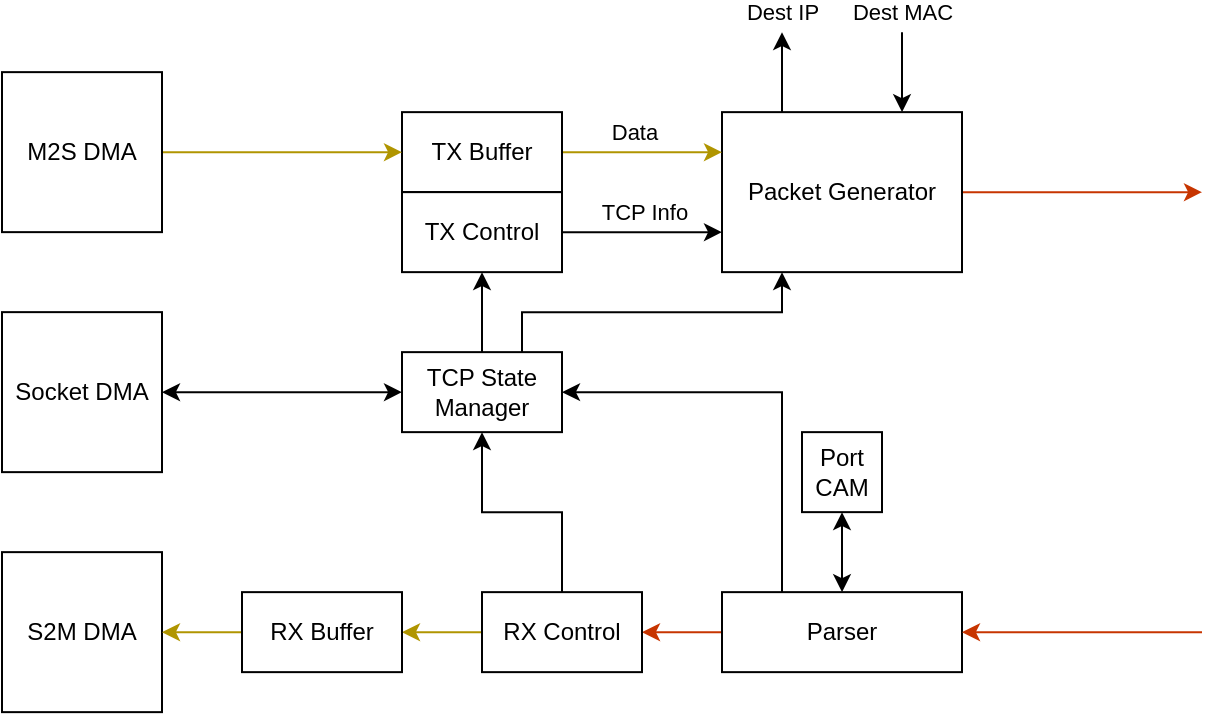 <mxfile version="21.2.8" type="device">
  <diagram name="Page-1" id="8lX2gjxiGhIz8fm0OWgg">
    <mxGraphModel dx="890" dy="611" grid="1" gridSize="10" guides="1" tooltips="1" connect="1" arrows="1" fold="1" page="1" pageScale="1" pageWidth="850" pageHeight="1100" math="0" shadow="0">
      <root>
        <mxCell id="0" />
        <mxCell id="1" parent="0" />
        <mxCell id="wrg5LwrTPFU92yCur-4e-2" style="edgeStyle=orthogonalEdgeStyle;rounded=0;orthogonalLoop=1;jettySize=auto;html=1;fillColor=#fa6800;strokeColor=#C73500;" edge="1" parent="1" source="wrg5LwrTPFU92yCur-4e-1">
          <mxGeometry relative="1" as="geometry">
            <mxPoint x="780" y="360.07" as="targetPoint" />
          </mxGeometry>
        </mxCell>
        <mxCell id="wrg5LwrTPFU92yCur-4e-1" value="Packet Generator" style="rounded=0;whiteSpace=wrap;html=1;" vertex="1" parent="1">
          <mxGeometry x="540" y="320.07" width="120" height="80" as="geometry" />
        </mxCell>
        <mxCell id="wrg5LwrTPFU92yCur-4e-19" value="" style="endArrow=classic;html=1;rounded=0;entryX=0.75;entryY=0;entryDx=0;entryDy=0;" edge="1" parent="1" target="wrg5LwrTPFU92yCur-4e-1">
          <mxGeometry width="50" height="50" relative="1" as="geometry">
            <mxPoint x="630" y="280.07" as="sourcePoint" />
            <mxPoint x="650" y="300.07" as="targetPoint" />
          </mxGeometry>
        </mxCell>
        <mxCell id="wrg5LwrTPFU92yCur-4e-20" value="Dest MAC" style="edgeLabel;html=1;align=center;verticalAlign=middle;resizable=0;points=[];" vertex="1" connectable="0" parent="wrg5LwrTPFU92yCur-4e-19">
          <mxGeometry x="-0.697" relative="1" as="geometry">
            <mxPoint y="-16" as="offset" />
          </mxGeometry>
        </mxCell>
        <mxCell id="wrg5LwrTPFU92yCur-4e-21" value="" style="endArrow=classic;html=1;rounded=0;exitX=0.25;exitY=0;exitDx=0;exitDy=0;" edge="1" parent="1" source="wrg5LwrTPFU92yCur-4e-1">
          <mxGeometry width="50" height="50" relative="1" as="geometry">
            <mxPoint x="600" y="360.07" as="sourcePoint" />
            <mxPoint x="570" y="280.07" as="targetPoint" />
          </mxGeometry>
        </mxCell>
        <mxCell id="wrg5LwrTPFU92yCur-4e-22" value="Dest IP" style="edgeLabel;html=1;align=center;verticalAlign=middle;resizable=0;points=[];" vertex="1" connectable="0" parent="wrg5LwrTPFU92yCur-4e-21">
          <mxGeometry x="0.849" relative="1" as="geometry">
            <mxPoint y="-13" as="offset" />
          </mxGeometry>
        </mxCell>
        <mxCell id="wrg5LwrTPFU92yCur-4e-24" style="edgeStyle=orthogonalEdgeStyle;rounded=0;orthogonalLoop=1;jettySize=auto;html=1;entryX=0;entryY=0.25;entryDx=0;entryDy=0;fillColor=#e3c800;strokeColor=#B09500;" edge="1" parent="1" source="wrg5LwrTPFU92yCur-4e-23" target="wrg5LwrTPFU92yCur-4e-1">
          <mxGeometry relative="1" as="geometry" />
        </mxCell>
        <mxCell id="wrg5LwrTPFU92yCur-4e-26" value="Data" style="edgeLabel;html=1;align=center;verticalAlign=middle;resizable=0;points=[];" vertex="1" connectable="0" parent="wrg5LwrTPFU92yCur-4e-24">
          <mxGeometry x="-0.224" relative="1" as="geometry">
            <mxPoint x="5" y="-10" as="offset" />
          </mxGeometry>
        </mxCell>
        <mxCell id="wrg5LwrTPFU92yCur-4e-23" value="TX Buffer" style="rounded=0;whiteSpace=wrap;html=1;" vertex="1" parent="1">
          <mxGeometry x="380" y="320.07" width="80" height="40" as="geometry" />
        </mxCell>
        <mxCell id="wrg5LwrTPFU92yCur-4e-27" style="edgeStyle=orthogonalEdgeStyle;rounded=0;orthogonalLoop=1;jettySize=auto;html=1;entryX=0;entryY=0.75;entryDx=0;entryDy=0;" edge="1" parent="1" source="wrg5LwrTPFU92yCur-4e-25" target="wrg5LwrTPFU92yCur-4e-1">
          <mxGeometry relative="1" as="geometry" />
        </mxCell>
        <mxCell id="wrg5LwrTPFU92yCur-4e-28" value="TCP Info" style="edgeLabel;html=1;align=center;verticalAlign=middle;resizable=0;points=[];" vertex="1" connectable="0" parent="wrg5LwrTPFU92yCur-4e-27">
          <mxGeometry x="0.215" y="-1" relative="1" as="geometry">
            <mxPoint x="-8" y="-11" as="offset" />
          </mxGeometry>
        </mxCell>
        <mxCell id="wrg5LwrTPFU92yCur-4e-25" value="TX Control" style="rounded=0;whiteSpace=wrap;html=1;" vertex="1" parent="1">
          <mxGeometry x="380" y="360.07" width="80" height="40" as="geometry" />
        </mxCell>
        <mxCell id="wrg5LwrTPFU92yCur-4e-32" style="edgeStyle=orthogonalEdgeStyle;rounded=0;orthogonalLoop=1;jettySize=auto;html=1;entryX=0.5;entryY=1;entryDx=0;entryDy=0;" edge="1" parent="1" source="wrg5LwrTPFU92yCur-4e-29" target="wrg5LwrTPFU92yCur-4e-25">
          <mxGeometry relative="1" as="geometry" />
        </mxCell>
        <mxCell id="wrg5LwrTPFU92yCur-4e-43" style="edgeStyle=orthogonalEdgeStyle;rounded=0;orthogonalLoop=1;jettySize=auto;html=1;exitX=0.75;exitY=0;exitDx=0;exitDy=0;entryX=0.25;entryY=1;entryDx=0;entryDy=0;" edge="1" parent="1" source="wrg5LwrTPFU92yCur-4e-29" target="wrg5LwrTPFU92yCur-4e-1">
          <mxGeometry relative="1" as="geometry" />
        </mxCell>
        <mxCell id="wrg5LwrTPFU92yCur-4e-29" value="TCP State Manager" style="rounded=0;whiteSpace=wrap;html=1;" vertex="1" parent="1">
          <mxGeometry x="380" y="440.07" width="80" height="40" as="geometry" />
        </mxCell>
        <mxCell id="wrg5LwrTPFU92yCur-4e-31" style="edgeStyle=orthogonalEdgeStyle;rounded=0;orthogonalLoop=1;jettySize=auto;html=1;entryX=0;entryY=0.5;entryDx=0;entryDy=0;startArrow=classic;startFill=1;" edge="1" parent="1" source="wrg5LwrTPFU92yCur-4e-30" target="wrg5LwrTPFU92yCur-4e-29">
          <mxGeometry relative="1" as="geometry" />
        </mxCell>
        <mxCell id="wrg5LwrTPFU92yCur-4e-30" value="Socket DMA" style="whiteSpace=wrap;html=1;aspect=fixed;" vertex="1" parent="1">
          <mxGeometry x="180" y="420.07" width="80" height="80" as="geometry" />
        </mxCell>
        <mxCell id="wrg5LwrTPFU92yCur-4e-40" style="edgeStyle=orthogonalEdgeStyle;rounded=0;orthogonalLoop=1;jettySize=auto;html=1;exitX=0.25;exitY=0;exitDx=0;exitDy=0;entryX=1;entryY=0.5;entryDx=0;entryDy=0;" edge="1" parent="1" source="wrg5LwrTPFU92yCur-4e-35" target="wrg5LwrTPFU92yCur-4e-29">
          <mxGeometry relative="1" as="geometry" />
        </mxCell>
        <mxCell id="wrg5LwrTPFU92yCur-4e-51" value="" style="edgeStyle=orthogonalEdgeStyle;rounded=0;orthogonalLoop=1;jettySize=auto;html=1;fillColor=#fa6800;strokeColor=#C73500;" edge="1" parent="1" source="wrg5LwrTPFU92yCur-4e-35" target="wrg5LwrTPFU92yCur-4e-49">
          <mxGeometry relative="1" as="geometry" />
        </mxCell>
        <mxCell id="wrg5LwrTPFU92yCur-4e-35" value="Parser" style="rounded=0;whiteSpace=wrap;html=1;" vertex="1" parent="1">
          <mxGeometry x="540" y="560.07" width="120" height="40" as="geometry" />
        </mxCell>
        <mxCell id="wrg5LwrTPFU92yCur-4e-38" style="edgeStyle=orthogonalEdgeStyle;rounded=0;orthogonalLoop=1;jettySize=auto;html=1;entryX=0.5;entryY=0;entryDx=0;entryDy=0;startArrow=classic;startFill=1;" edge="1" parent="1" source="wrg5LwrTPFU92yCur-4e-37" target="wrg5LwrTPFU92yCur-4e-35">
          <mxGeometry relative="1" as="geometry" />
        </mxCell>
        <mxCell id="wrg5LwrTPFU92yCur-4e-37" value="Port CAM" style="whiteSpace=wrap;html=1;aspect=fixed;" vertex="1" parent="1">
          <mxGeometry x="580" y="480.07" width="40" height="40" as="geometry" />
        </mxCell>
        <mxCell id="wrg5LwrTPFU92yCur-4e-45" value="" style="endArrow=classic;html=1;rounded=0;entryX=1;entryY=0.5;entryDx=0;entryDy=0;fillColor=#fa6800;strokeColor=#C73500;" edge="1" parent="1" target="wrg5LwrTPFU92yCur-4e-35">
          <mxGeometry width="50" height="50" relative="1" as="geometry">
            <mxPoint x="780" y="580.07" as="sourcePoint" />
            <mxPoint x="640" y="420.07" as="targetPoint" />
          </mxGeometry>
        </mxCell>
        <mxCell id="wrg5LwrTPFU92yCur-4e-47" style="edgeStyle=orthogonalEdgeStyle;rounded=0;orthogonalLoop=1;jettySize=auto;html=1;entryX=0;entryY=0.5;entryDx=0;entryDy=0;fillColor=#e3c800;strokeColor=#B09500;" edge="1" parent="1" source="wrg5LwrTPFU92yCur-4e-46" target="wrg5LwrTPFU92yCur-4e-23">
          <mxGeometry relative="1" as="geometry" />
        </mxCell>
        <mxCell id="wrg5LwrTPFU92yCur-4e-46" value="M2S DMA" style="whiteSpace=wrap;html=1;aspect=fixed;" vertex="1" parent="1">
          <mxGeometry x="180" y="300.07" width="80" height="80" as="geometry" />
        </mxCell>
        <mxCell id="wrg5LwrTPFU92yCur-4e-48" value="S2M DMA" style="whiteSpace=wrap;html=1;aspect=fixed;" vertex="1" parent="1">
          <mxGeometry x="180" y="540.07" width="80" height="80" as="geometry" />
        </mxCell>
        <mxCell id="wrg5LwrTPFU92yCur-4e-52" value="" style="edgeStyle=orthogonalEdgeStyle;rounded=0;orthogonalLoop=1;jettySize=auto;html=1;fillColor=#e3c800;strokeColor=#B09500;" edge="1" parent="1" source="wrg5LwrTPFU92yCur-4e-49" target="wrg5LwrTPFU92yCur-4e-50">
          <mxGeometry relative="1" as="geometry" />
        </mxCell>
        <mxCell id="wrg5LwrTPFU92yCur-4e-54" style="edgeStyle=orthogonalEdgeStyle;rounded=0;orthogonalLoop=1;jettySize=auto;html=1;entryX=0.5;entryY=1;entryDx=0;entryDy=0;" edge="1" parent="1" source="wrg5LwrTPFU92yCur-4e-49" target="wrg5LwrTPFU92yCur-4e-29">
          <mxGeometry relative="1" as="geometry" />
        </mxCell>
        <mxCell id="wrg5LwrTPFU92yCur-4e-49" value="RX Control" style="rounded=0;whiteSpace=wrap;html=1;" vertex="1" parent="1">
          <mxGeometry x="420" y="560.07" width="80" height="40" as="geometry" />
        </mxCell>
        <mxCell id="wrg5LwrTPFU92yCur-4e-53" value="" style="edgeStyle=orthogonalEdgeStyle;rounded=0;orthogonalLoop=1;jettySize=auto;html=1;fillColor=#e3c800;strokeColor=#B09500;" edge="1" parent="1" source="wrg5LwrTPFU92yCur-4e-50" target="wrg5LwrTPFU92yCur-4e-48">
          <mxGeometry relative="1" as="geometry" />
        </mxCell>
        <mxCell id="wrg5LwrTPFU92yCur-4e-50" value="RX Buffer" style="rounded=0;whiteSpace=wrap;html=1;" vertex="1" parent="1">
          <mxGeometry x="300" y="560.07" width="80" height="40" as="geometry" />
        </mxCell>
      </root>
    </mxGraphModel>
  </diagram>
</mxfile>
